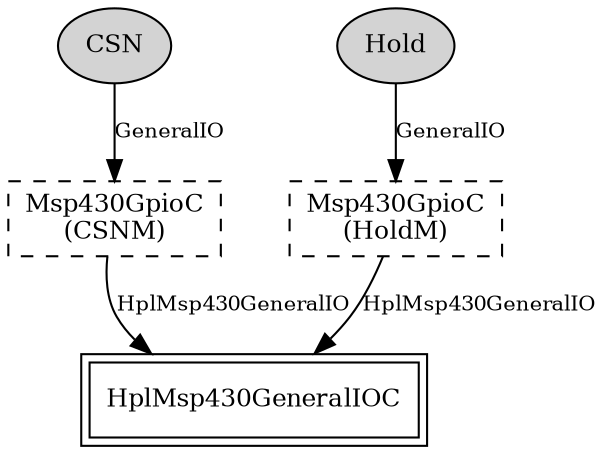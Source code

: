 digraph "HplStm25pPinsC" {
  n0x2ac2c47e3c50 [shape=ellipse, style=filled, label="CSN", fontsize=12];
  "HplStm25pPinsC.CSNM" [fontsize=12, shape=box, style=dashed, label="Msp430GpioC\n(CSNM)", URL="../chtml/Msp430GpioC.html"];
  n0x2ac2c47d8e30 [shape=ellipse, style=filled, label="Hold", fontsize=12];
  "HplStm25pPinsC.HoldM" [fontsize=12, shape=box, style=dashed, label="Msp430GpioC\n(HoldM)", URL="../chtml/Msp430GpioC.html"];
  "HplStm25pPinsC.CSNM" [fontsize=12, shape=box, style=dashed, label="Msp430GpioC\n(CSNM)", URL="../chtml/Msp430GpioC.html"];
  "HplMsp430GeneralIOC" [fontsize=12, shape=box,peripheries=2, URL="../chtml/HplMsp430GeneralIOC.html"];
  "HplStm25pPinsC.HoldM" [fontsize=12, shape=box, style=dashed, label="Msp430GpioC\n(HoldM)", URL="../chtml/Msp430GpioC.html"];
  "HplMsp430GeneralIOC" [fontsize=12, shape=box,peripheries=2, URL="../chtml/HplMsp430GeneralIOC.html"];
  "n0x2ac2c47e3c50" -> "HplStm25pPinsC.CSNM" [label="GeneralIO", URL="../ihtml/GeneralIO.html", fontsize=10];
  "n0x2ac2c47d8e30" -> "HplStm25pPinsC.HoldM" [label="GeneralIO", URL="../ihtml/GeneralIO.html", fontsize=10];
  "HplStm25pPinsC.CSNM" -> "HplMsp430GeneralIOC" [label="HplMsp430GeneralIO", URL="../ihtml/HplMsp430GeneralIO.html", fontsize=10];
  "HplStm25pPinsC.HoldM" -> "HplMsp430GeneralIOC" [label="HplMsp430GeneralIO", URL="../ihtml/HplMsp430GeneralIO.html", fontsize=10];
}
